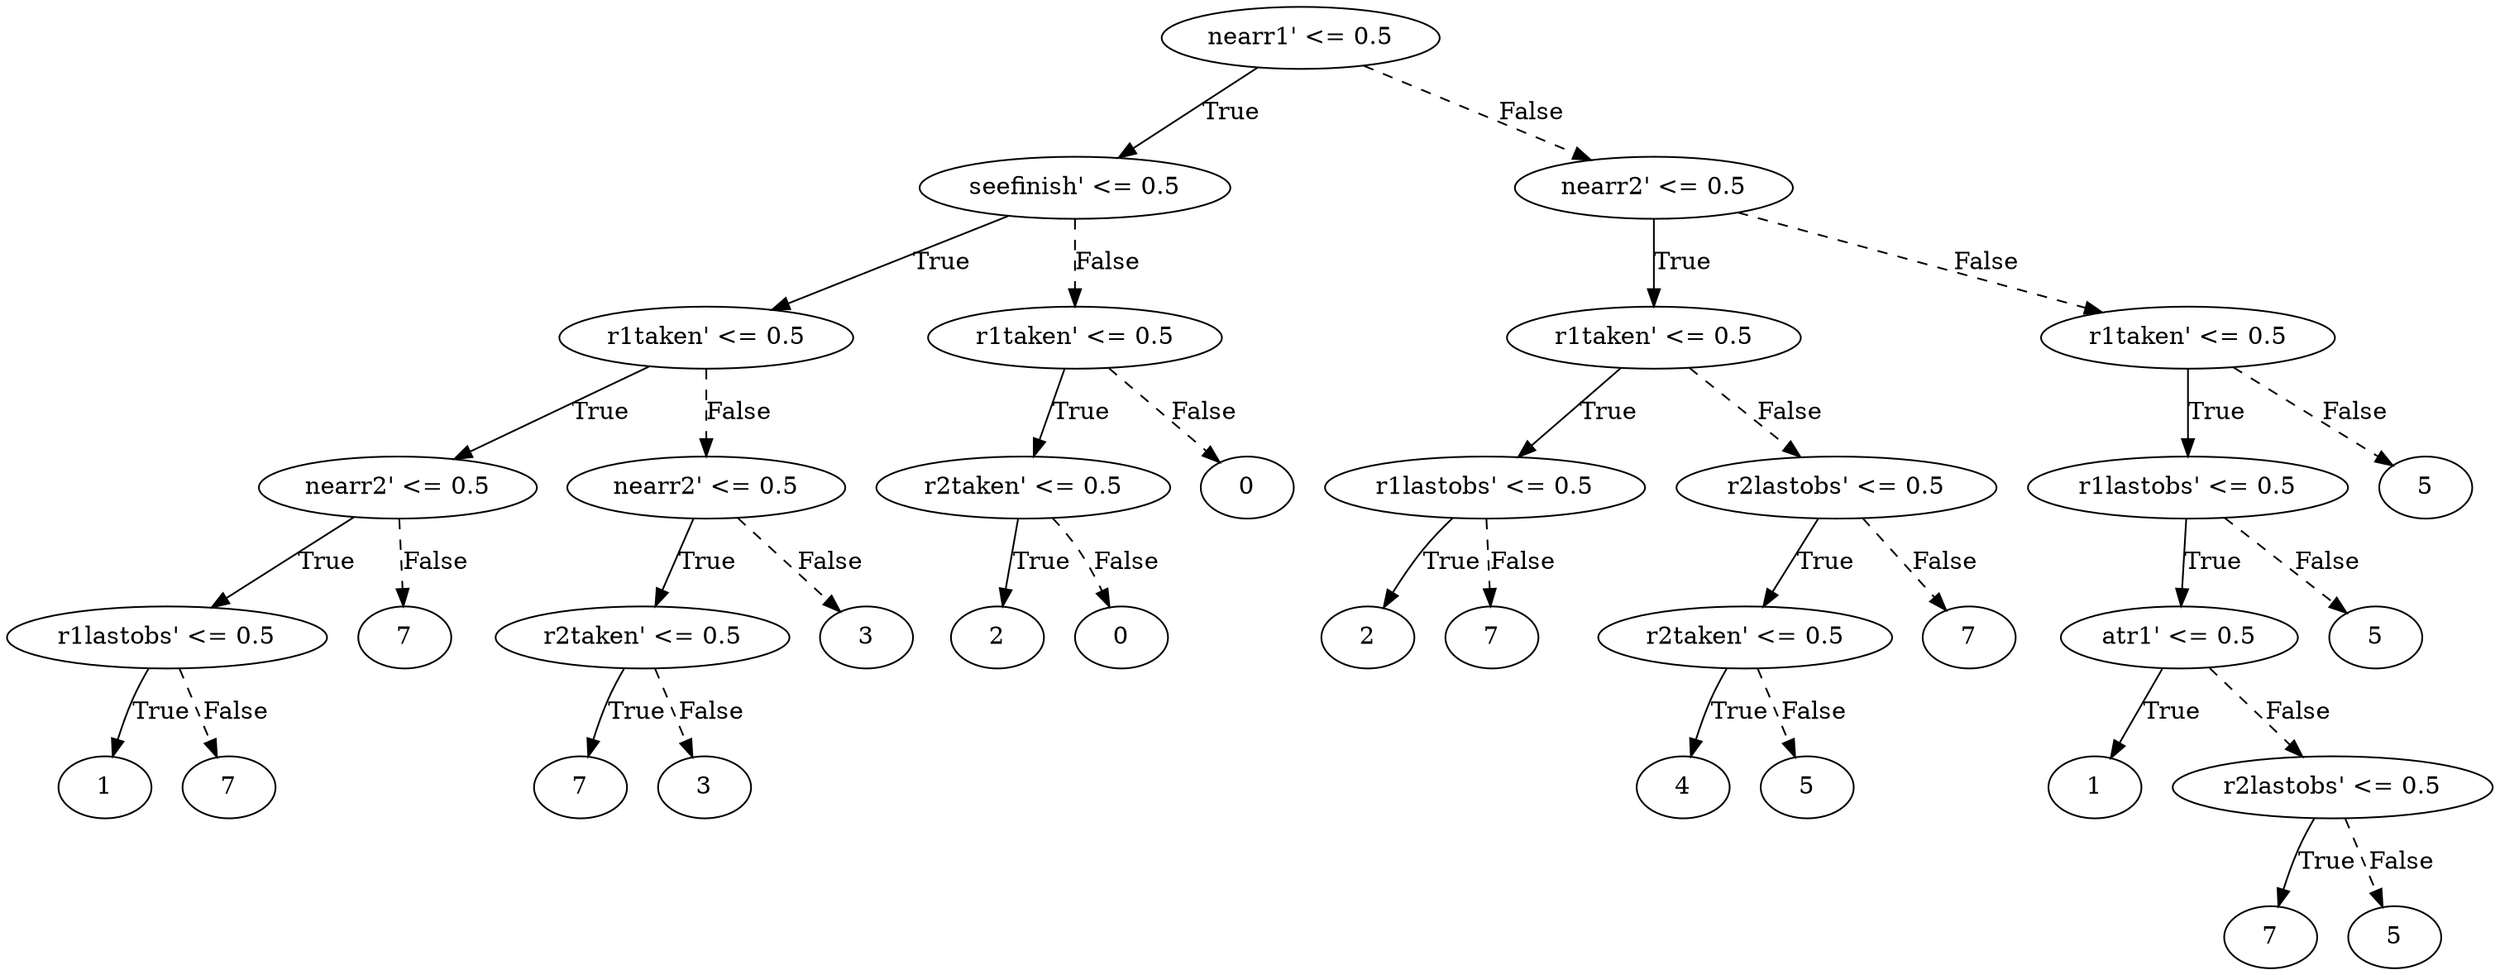 digraph {
0 [label="nearr1' <= 0.5"];
1 [label="seefinish' <= 0.5"];
2 [label="r1taken' <= 0.5"];
3 [label="nearr2' <= 0.5"];
4 [label="r1lastobs' <= 0.5"];
5 [label="1"];
4 -> 5 [label="True"];
6 [label="7"];
4 -> 6 [style="dashed", label="False"];
3 -> 4 [label="True"];
7 [label="7"];
3 -> 7 [style="dashed", label="False"];
2 -> 3 [label="True"];
8 [label="nearr2' <= 0.5"];
9 [label="r2taken' <= 0.5"];
10 [label="7"];
9 -> 10 [label="True"];
11 [label="3"];
9 -> 11 [style="dashed", label="False"];
8 -> 9 [label="True"];
12 [label="3"];
8 -> 12 [style="dashed", label="False"];
2 -> 8 [style="dashed", label="False"];
1 -> 2 [label="True"];
13 [label="r1taken' <= 0.5"];
14 [label="r2taken' <= 0.5"];
15 [label="2"];
14 -> 15 [label="True"];
16 [label="0"];
14 -> 16 [style="dashed", label="False"];
13 -> 14 [label="True"];
17 [label="0"];
13 -> 17 [style="dashed", label="False"];
1 -> 13 [style="dashed", label="False"];
0 -> 1 [label="True"];
18 [label="nearr2' <= 0.5"];
19 [label="r1taken' <= 0.5"];
20 [label="r1lastobs' <= 0.5"];
21 [label="2"];
20 -> 21 [label="True"];
22 [label="7"];
20 -> 22 [style="dashed", label="False"];
19 -> 20 [label="True"];
23 [label="r2lastobs' <= 0.5"];
24 [label="r2taken' <= 0.5"];
25 [label="4"];
24 -> 25 [label="True"];
26 [label="5"];
24 -> 26 [style="dashed", label="False"];
23 -> 24 [label="True"];
27 [label="7"];
23 -> 27 [style="dashed", label="False"];
19 -> 23 [style="dashed", label="False"];
18 -> 19 [label="True"];
28 [label="r1taken' <= 0.5"];
29 [label="r1lastobs' <= 0.5"];
30 [label="atr1' <= 0.5"];
31 [label="1"];
30 -> 31 [label="True"];
32 [label="r2lastobs' <= 0.5"];
33 [label="7"];
32 -> 33 [label="True"];
34 [label="5"];
32 -> 34 [style="dashed", label="False"];
30 -> 32 [style="dashed", label="False"];
29 -> 30 [label="True"];
35 [label="5"];
29 -> 35 [style="dashed", label="False"];
28 -> 29 [label="True"];
36 [label="5"];
28 -> 36 [style="dashed", label="False"];
18 -> 28 [style="dashed", label="False"];
0 -> 18 [style="dashed", label="False"];

}
